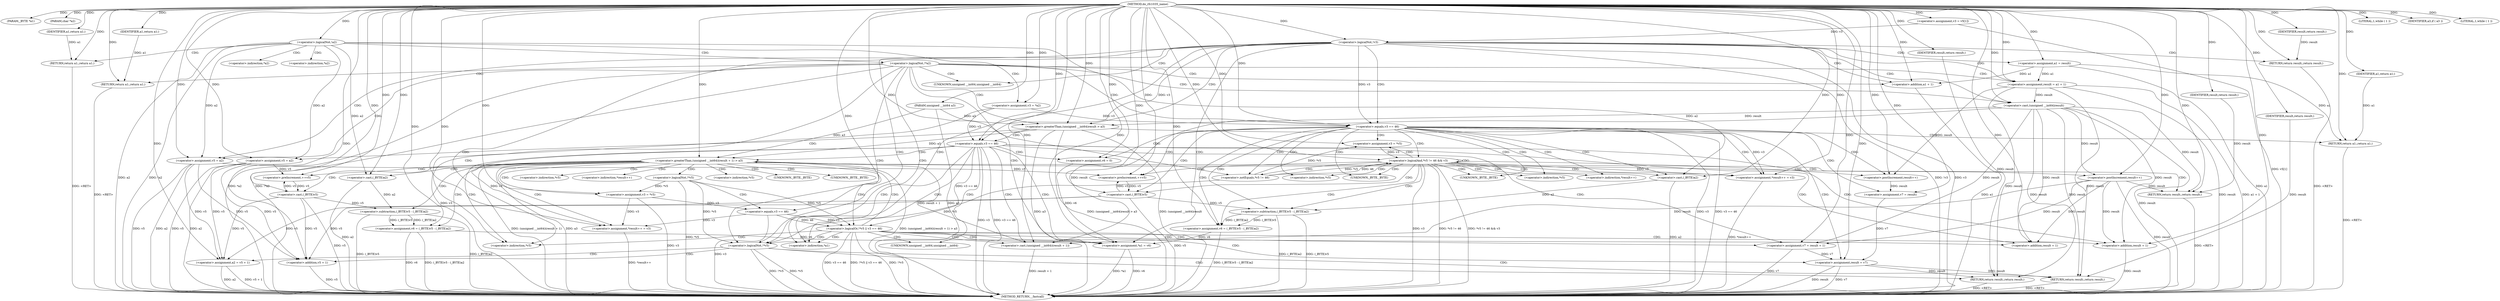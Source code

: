 digraph do_rfc1035_name {  
"1000106" [label = "(METHOD,do_rfc1035_name)" ]
"1000284" [label = "(METHOD_RETURN,__fastcall)" ]
"1000107" [label = "(PARAM,_BYTE *a1)" ]
"1000108" [label = "(PARAM,char *a2)" ]
"1000109" [label = "(PARAM,unsigned __int64 a3)" ]
"1000117" [label = "(<operator>.logicalNot,!a2)" ]
"1000119" [label = "(RETURN,return a1;,return a1;)" ]
"1000120" [label = "(IDENTIFIER,a1,return a1;)" ]
"1000121" [label = "(<operator>.assignment,v3 = *a2)" ]
"1000126" [label = "(<operator>.logicalNot,!*a2)" ]
"1000129" [label = "(RETURN,return a1;,return a1;)" ]
"1000130" [label = "(IDENTIFIER,a1,return a1;)" ]
"1000132" [label = "(LITERAL,1,while ( 1 ))" ]
"1000134" [label = "(<operator>.assignment,result = a1 + 1)" ]
"1000136" [label = "(<operator>.addition,a1 + 1)" ]
"1000140" [label = "(IDENTIFIER,a3,if ( a3 ))" ]
"1000142" [label = "(<operator>.assignment,v5 = a2)" ]
"1000146" [label = "(<operator>.equals,v3 == 46)" ]
"1000152" [label = "(<operator>.preIncrement,++v5)" ]
"1000154" [label = "(<operator>.assignment,*result++ = v3)" ]
"1000156" [label = "(<operator>.postIncrement,result++)" ]
"1000159" [label = "(<operator>.assignment,v3 = *v5)" ]
"1000163" [label = "(<operator>.assignment,v6 = (_BYTE)v5 - (_BYTE)a2)" ]
"1000165" [label = "(<operator>.subtraction,(_BYTE)v5 - (_BYTE)a2)" ]
"1000166" [label = "(<operator>.cast,(_BYTE)v5)" ]
"1000169" [label = "(<operator>.cast,(_BYTE)a2)" ]
"1000172" [label = "(<operator>.logicalAnd,*v5 != 46 && v3)" ]
"1000173" [label = "(<operator>.notEquals,*v5 != 46)" ]
"1000178" [label = "(<operator>.assignment,v7 = result)" ]
"1000182" [label = "(<operator>.assignment,result = v7)" ]
"1000186" [label = "(<operator>.assignment,*a1 = v6)" ]
"1000191" [label = "(<operator>.logicalNot,!*v5)" ]
"1000194" [label = "(RETURN,return result;,return result;)" ]
"1000195" [label = "(IDENTIFIER,result,return result;)" ]
"1000196" [label = "(<operator>.assignment,a2 = v5 + 1)" ]
"1000198" [label = "(<operator>.addition,v5 + 1)" ]
"1000201" [label = "(RETURN,return result;,return result;)" ]
"1000202" [label = "(IDENTIFIER,result,return result;)" ]
"1000203" [label = "(<operator>.assignment,v3 = v5[1])" ]
"1000209" [label = "(<operator>.logicalNot,!v3)" ]
"1000211" [label = "(RETURN,return result;,return result;)" ]
"1000212" [label = "(IDENTIFIER,result,return result;)" ]
"1000213" [label = "(<operator>.assignment,a1 = result)" ]
"1000217" [label = "(<operator>.greaterThan,(unsigned __int64)result > a3)" ]
"1000218" [label = "(<operator>.cast,(unsigned __int64)result)" ]
"1000222" [label = "(RETURN,return a1;,return a1;)" ]
"1000223" [label = "(IDENTIFIER,a1,return a1;)" ]
"1000224" [label = "(<operator>.assignment,v5 = a2)" ]
"1000228" [label = "(<operator>.equals,v3 == 46)" ]
"1000233" [label = "(<operator>.assignment,v6 = 0)" ]
"1000238" [label = "(LITERAL,1,while ( 1 ))" ]
"1000240" [label = "(<operator>.assignment,v7 = result + 1)" ]
"1000242" [label = "(<operator>.addition,result + 1)" ]
"1000246" [label = "(<operator>.greaterThan,(unsigned __int64)(result + 1) > a3)" ]
"1000247" [label = "(<operator>.cast,(unsigned __int64)(result + 1))" ]
"1000249" [label = "(<operator>.addition,result + 1)" ]
"1000253" [label = "(RETURN,return result;,return result;)" ]
"1000254" [label = "(IDENTIFIER,result,return result;)" ]
"1000255" [label = "(<operator>.preIncrement,++v5)" ]
"1000257" [label = "(<operator>.assignment,*result++ = v3)" ]
"1000259" [label = "(<operator>.postIncrement,result++)" ]
"1000262" [label = "(<operator>.assignment,v3 = *v5)" ]
"1000266" [label = "(<operator>.assignment,v6 = (_BYTE)v5 - (_BYTE)a2)" ]
"1000268" [label = "(<operator>.subtraction,(_BYTE)v5 - (_BYTE)a2)" ]
"1000269" [label = "(<operator>.cast,(_BYTE)v5)" ]
"1000272" [label = "(<operator>.cast,(_BYTE)a2)" ]
"1000276" [label = "(<operator>.logicalOr,!*v5 || v3 == 46)" ]
"1000277" [label = "(<operator>.logicalNot,!*v5)" ]
"1000280" [label = "(<operator>.equals,v3 == 46)" ]
"1000123" [label = "(<operator>.indirection,*a2)" ]
"1000127" [label = "(<operator>.indirection,*a2)" ]
"1000155" [label = "(<operator>.indirection,*result++)" ]
"1000161" [label = "(<operator>.indirection,*v5)" ]
"1000167" [label = "(UNKNOWN,_BYTE,_BYTE)" ]
"1000170" [label = "(UNKNOWN,_BYTE,_BYTE)" ]
"1000174" [label = "(<operator>.indirection,*v5)" ]
"1000187" [label = "(<operator>.indirection,*a1)" ]
"1000192" [label = "(<operator>.indirection,*v5)" ]
"1000219" [label = "(UNKNOWN,unsigned __int64,unsigned __int64)" ]
"1000248" [label = "(UNKNOWN,unsigned __int64,unsigned __int64)" ]
"1000258" [label = "(<operator>.indirection,*result++)" ]
"1000264" [label = "(<operator>.indirection,*v5)" ]
"1000270" [label = "(UNKNOWN,_BYTE,_BYTE)" ]
"1000273" [label = "(UNKNOWN,_BYTE,_BYTE)" ]
"1000278" [label = "(<operator>.indirection,*v5)" ]
  "1000211" -> "1000284"  [ label = "DDG: <RET>"] 
  "1000119" -> "1000284"  [ label = "DDG: <RET>"] 
  "1000259" -> "1000284"  [ label = "DDG: result"] 
  "1000213" -> "1000284"  [ label = "DDG: a1"] 
  "1000247" -> "1000284"  [ label = "DDG: result + 1"] 
  "1000196" -> "1000284"  [ label = "DDG: v5 + 1"] 
  "1000277" -> "1000284"  [ label = "DDG: *v5"] 
  "1000142" -> "1000284"  [ label = "DDG: a2"] 
  "1000134" -> "1000284"  [ label = "DDG: a1 + 1"] 
  "1000266" -> "1000284"  [ label = "DDG: v6"] 
  "1000217" -> "1000284"  [ label = "DDG: (unsigned __int64)result"] 
  "1000142" -> "1000284"  [ label = "DDG: v5"] 
  "1000203" -> "1000284"  [ label = "DDG: v5[1]"] 
  "1000191" -> "1000284"  [ label = "DDG: !*v5"] 
  "1000117" -> "1000284"  [ label = "DDG: !a2"] 
  "1000198" -> "1000284"  [ label = "DDG: v5"] 
  "1000126" -> "1000284"  [ label = "DDG: *a2"] 
  "1000109" -> "1000284"  [ label = "DDG: a3"] 
  "1000186" -> "1000284"  [ label = "DDG: v6"] 
  "1000165" -> "1000284"  [ label = "DDG: (_BYTE)v5"] 
  "1000268" -> "1000284"  [ label = "DDG: (_BYTE)v5"] 
  "1000117" -> "1000284"  [ label = "DDG: a2"] 
  "1000121" -> "1000284"  [ label = "DDG: v3"] 
  "1000257" -> "1000284"  [ label = "DDG: *result++"] 
  "1000182" -> "1000284"  [ label = "DDG: v7"] 
  "1000246" -> "1000284"  [ label = "DDG: (unsigned __int64)(result + 1) > a3"] 
  "1000217" -> "1000284"  [ label = "DDG: (unsigned __int64)result > a3"] 
  "1000228" -> "1000284"  [ label = "DDG: v3"] 
  "1000217" -> "1000284"  [ label = "DDG: a3"] 
  "1000218" -> "1000284"  [ label = "DDG: result"] 
  "1000268" -> "1000284"  [ label = "DDG: (_BYTE)a2"] 
  "1000272" -> "1000284"  [ label = "DDG: a2"] 
  "1000136" -> "1000284"  [ label = "DDG: a1"] 
  "1000224" -> "1000284"  [ label = "DDG: a2"] 
  "1000240" -> "1000284"  [ label = "DDG: v7"] 
  "1000249" -> "1000284"  [ label = "DDG: result"] 
  "1000266" -> "1000284"  [ label = "DDG: (_BYTE)v5 - (_BYTE)a2"] 
  "1000182" -> "1000284"  [ label = "DDG: result"] 
  "1000146" -> "1000284"  [ label = "DDG: v3"] 
  "1000154" -> "1000284"  [ label = "DDG: *result++"] 
  "1000246" -> "1000284"  [ label = "DDG: (unsigned __int64)(result + 1)"] 
  "1000276" -> "1000284"  [ label = "DDG: !*v5"] 
  "1000269" -> "1000284"  [ label = "DDG: v5"] 
  "1000262" -> "1000284"  [ label = "DDG: v3"] 
  "1000246" -> "1000284"  [ label = "DDG: a3"] 
  "1000224" -> "1000284"  [ label = "DDG: v5"] 
  "1000209" -> "1000284"  [ label = "DDG: !v3"] 
  "1000169" -> "1000284"  [ label = "DDG: a2"] 
  "1000280" -> "1000284"  [ label = "DDG: v3"] 
  "1000134" -> "1000284"  [ label = "DDG: result"] 
  "1000126" -> "1000284"  [ label = "DDG: !*a2"] 
  "1000191" -> "1000284"  [ label = "DDG: *v5"] 
  "1000276" -> "1000284"  [ label = "DDG: v3 == 46"] 
  "1000186" -> "1000284"  [ label = "DDG: *a1"] 
  "1000228" -> "1000284"  [ label = "DDG: v3 == 46"] 
  "1000172" -> "1000284"  [ label = "DDG: v3"] 
  "1000165" -> "1000284"  [ label = "DDG: (_BYTE)a2"] 
  "1000172" -> "1000284"  [ label = "DDG: *v5 != 46"] 
  "1000209" -> "1000284"  [ label = "DDG: v3"] 
  "1000276" -> "1000284"  [ label = "DDG: !*v5 || v3 == 46"] 
  "1000172" -> "1000284"  [ label = "DDG: *v5 != 46 && v3"] 
  "1000196" -> "1000284"  [ label = "DDG: a2"] 
  "1000146" -> "1000284"  [ label = "DDG: v3 == 46"] 
  "1000166" -> "1000284"  [ label = "DDG: v5"] 
  "1000163" -> "1000284"  [ label = "DDG: (_BYTE)v5 - (_BYTE)a2"] 
  "1000253" -> "1000284"  [ label = "DDG: <RET>"] 
  "1000201" -> "1000284"  [ label = "DDG: <RET>"] 
  "1000194" -> "1000284"  [ label = "DDG: <RET>"] 
  "1000129" -> "1000284"  [ label = "DDG: <RET>"] 
  "1000222" -> "1000284"  [ label = "DDG: <RET>"] 
  "1000106" -> "1000107"  [ label = "DDG: "] 
  "1000106" -> "1000108"  [ label = "DDG: "] 
  "1000106" -> "1000109"  [ label = "DDG: "] 
  "1000106" -> "1000117"  [ label = "DDG: "] 
  "1000120" -> "1000119"  [ label = "DDG: a1"] 
  "1000106" -> "1000119"  [ label = "DDG: "] 
  "1000106" -> "1000120"  [ label = "DDG: "] 
  "1000106" -> "1000121"  [ label = "DDG: "] 
  "1000130" -> "1000129"  [ label = "DDG: a1"] 
  "1000106" -> "1000129"  [ label = "DDG: "] 
  "1000106" -> "1000130"  [ label = "DDG: "] 
  "1000106" -> "1000132"  [ label = "DDG: "] 
  "1000213" -> "1000134"  [ label = "DDG: a1"] 
  "1000106" -> "1000134"  [ label = "DDG: "] 
  "1000213" -> "1000136"  [ label = "DDG: a1"] 
  "1000106" -> "1000136"  [ label = "DDG: "] 
  "1000106" -> "1000140"  [ label = "DDG: "] 
  "1000117" -> "1000142"  [ label = "DDG: a2"] 
  "1000106" -> "1000142"  [ label = "DDG: "] 
  "1000121" -> "1000146"  [ label = "DDG: v3"] 
  "1000209" -> "1000146"  [ label = "DDG: v3"] 
  "1000106" -> "1000146"  [ label = "DDG: "] 
  "1000142" -> "1000152"  [ label = "DDG: v5"] 
  "1000166" -> "1000152"  [ label = "DDG: v5"] 
  "1000106" -> "1000152"  [ label = "DDG: "] 
  "1000146" -> "1000154"  [ label = "DDG: v3"] 
  "1000172" -> "1000154"  [ label = "DDG: v3"] 
  "1000106" -> "1000154"  [ label = "DDG: "] 
  "1000134" -> "1000156"  [ label = "DDG: result"] 
  "1000106" -> "1000156"  [ label = "DDG: "] 
  "1000173" -> "1000159"  [ label = "DDG: *v5"] 
  "1000106" -> "1000159"  [ label = "DDG: "] 
  "1000165" -> "1000163"  [ label = "DDG: (_BYTE)v5"] 
  "1000165" -> "1000163"  [ label = "DDG: (_BYTE)a2"] 
  "1000106" -> "1000163"  [ label = "DDG: "] 
  "1000166" -> "1000165"  [ label = "DDG: v5"] 
  "1000152" -> "1000166"  [ label = "DDG: v5"] 
  "1000106" -> "1000166"  [ label = "DDG: "] 
  "1000169" -> "1000165"  [ label = "DDG: a2"] 
  "1000106" -> "1000169"  [ label = "DDG: "] 
  "1000117" -> "1000169"  [ label = "DDG: a2"] 
  "1000173" -> "1000172"  [ label = "DDG: *v5"] 
  "1000173" -> "1000172"  [ label = "DDG: 46"] 
  "1000106" -> "1000173"  [ label = "DDG: "] 
  "1000159" -> "1000172"  [ label = "DDG: v3"] 
  "1000106" -> "1000172"  [ label = "DDG: "] 
  "1000156" -> "1000178"  [ label = "DDG: result"] 
  "1000106" -> "1000178"  [ label = "DDG: "] 
  "1000240" -> "1000182"  [ label = "DDG: v7"] 
  "1000178" -> "1000182"  [ label = "DDG: v7"] 
  "1000106" -> "1000182"  [ label = "DDG: "] 
  "1000163" -> "1000186"  [ label = "DDG: v6"] 
  "1000266" -> "1000186"  [ label = "DDG: v6"] 
  "1000233" -> "1000186"  [ label = "DDG: v6"] 
  "1000106" -> "1000186"  [ label = "DDG: "] 
  "1000173" -> "1000191"  [ label = "DDG: *v5"] 
  "1000277" -> "1000191"  [ label = "DDG: *v5"] 
  "1000195" -> "1000194"  [ label = "DDG: result"] 
  "1000218" -> "1000194"  [ label = "DDG: result"] 
  "1000182" -> "1000194"  [ label = "DDG: result"] 
  "1000134" -> "1000194"  [ label = "DDG: result"] 
  "1000106" -> "1000195"  [ label = "DDG: "] 
  "1000142" -> "1000196"  [ label = "DDG: v5"] 
  "1000269" -> "1000196"  [ label = "DDG: v5"] 
  "1000224" -> "1000196"  [ label = "DDG: v5"] 
  "1000166" -> "1000196"  [ label = "DDG: v5"] 
  "1000106" -> "1000196"  [ label = "DDG: "] 
  "1000142" -> "1000198"  [ label = "DDG: v5"] 
  "1000269" -> "1000198"  [ label = "DDG: v5"] 
  "1000224" -> "1000198"  [ label = "DDG: v5"] 
  "1000166" -> "1000198"  [ label = "DDG: v5"] 
  "1000106" -> "1000198"  [ label = "DDG: "] 
  "1000202" -> "1000201"  [ label = "DDG: result"] 
  "1000218" -> "1000201"  [ label = "DDG: result"] 
  "1000182" -> "1000201"  [ label = "DDG: result"] 
  "1000134" -> "1000201"  [ label = "DDG: result"] 
  "1000106" -> "1000202"  [ label = "DDG: "] 
  "1000106" -> "1000203"  [ label = "DDG: "] 
  "1000203" -> "1000209"  [ label = "DDG: v3"] 
  "1000106" -> "1000209"  [ label = "DDG: "] 
  "1000212" -> "1000211"  [ label = "DDG: result"] 
  "1000106" -> "1000211"  [ label = "DDG: "] 
  "1000106" -> "1000212"  [ label = "DDG: "] 
  "1000106" -> "1000213"  [ label = "DDG: "] 
  "1000218" -> "1000217"  [ label = "DDG: result"] 
  "1000134" -> "1000218"  [ label = "DDG: result"] 
  "1000106" -> "1000218"  [ label = "DDG: "] 
  "1000109" -> "1000217"  [ label = "DDG: a3"] 
  "1000106" -> "1000217"  [ label = "DDG: "] 
  "1000223" -> "1000222"  [ label = "DDG: a1"] 
  "1000213" -> "1000222"  [ label = "DDG: a1"] 
  "1000106" -> "1000222"  [ label = "DDG: "] 
  "1000106" -> "1000223"  [ label = "DDG: "] 
  "1000117" -> "1000224"  [ label = "DDG: a2"] 
  "1000106" -> "1000224"  [ label = "DDG: "] 
  "1000121" -> "1000228"  [ label = "DDG: v3"] 
  "1000209" -> "1000228"  [ label = "DDG: v3"] 
  "1000106" -> "1000228"  [ label = "DDG: "] 
  "1000106" -> "1000233"  [ label = "DDG: "] 
  "1000106" -> "1000238"  [ label = "DDG: "] 
  "1000259" -> "1000240"  [ label = "DDG: result"] 
  "1000218" -> "1000240"  [ label = "DDG: result"] 
  "1000106" -> "1000240"  [ label = "DDG: "] 
  "1000259" -> "1000242"  [ label = "DDG: result"] 
  "1000218" -> "1000242"  [ label = "DDG: result"] 
  "1000106" -> "1000242"  [ label = "DDG: "] 
  "1000247" -> "1000246"  [ label = "DDG: result + 1"] 
  "1000106" -> "1000247"  [ label = "DDG: "] 
  "1000259" -> "1000247"  [ label = "DDG: result"] 
  "1000218" -> "1000247"  [ label = "DDG: result"] 
  "1000106" -> "1000249"  [ label = "DDG: "] 
  "1000259" -> "1000249"  [ label = "DDG: result"] 
  "1000218" -> "1000249"  [ label = "DDG: result"] 
  "1000217" -> "1000246"  [ label = "DDG: a3"] 
  "1000109" -> "1000246"  [ label = "DDG: a3"] 
  "1000106" -> "1000246"  [ label = "DDG: "] 
  "1000254" -> "1000253"  [ label = "DDG: result"] 
  "1000106" -> "1000253"  [ label = "DDG: "] 
  "1000259" -> "1000253"  [ label = "DDG: result"] 
  "1000218" -> "1000253"  [ label = "DDG: result"] 
  "1000106" -> "1000254"  [ label = "DDG: "] 
  "1000269" -> "1000255"  [ label = "DDG: v5"] 
  "1000224" -> "1000255"  [ label = "DDG: v5"] 
  "1000106" -> "1000255"  [ label = "DDG: "] 
  "1000228" -> "1000257"  [ label = "DDG: v3"] 
  "1000262" -> "1000257"  [ label = "DDG: v3"] 
  "1000280" -> "1000257"  [ label = "DDG: v3"] 
  "1000106" -> "1000257"  [ label = "DDG: "] 
  "1000106" -> "1000259"  [ label = "DDG: "] 
  "1000218" -> "1000259"  [ label = "DDG: result"] 
  "1000277" -> "1000262"  [ label = "DDG: *v5"] 
  "1000106" -> "1000262"  [ label = "DDG: "] 
  "1000268" -> "1000266"  [ label = "DDG: (_BYTE)v5"] 
  "1000268" -> "1000266"  [ label = "DDG: (_BYTE)a2"] 
  "1000106" -> "1000266"  [ label = "DDG: "] 
  "1000269" -> "1000268"  [ label = "DDG: v5"] 
  "1000255" -> "1000269"  [ label = "DDG: v5"] 
  "1000106" -> "1000269"  [ label = "DDG: "] 
  "1000272" -> "1000268"  [ label = "DDG: a2"] 
  "1000106" -> "1000272"  [ label = "DDG: "] 
  "1000117" -> "1000272"  [ label = "DDG: a2"] 
  "1000277" -> "1000276"  [ label = "DDG: *v5"] 
  "1000280" -> "1000276"  [ label = "DDG: v3"] 
  "1000280" -> "1000276"  [ label = "DDG: 46"] 
  "1000228" -> "1000276"  [ label = "DDG: v3 == 46"] 
  "1000262" -> "1000280"  [ label = "DDG: v3"] 
  "1000106" -> "1000280"  [ label = "DDG: "] 
  "1000117" -> "1000127"  [ label = "CDG: "] 
  "1000117" -> "1000126"  [ label = "CDG: "] 
  "1000117" -> "1000123"  [ label = "CDG: "] 
  "1000117" -> "1000121"  [ label = "CDG: "] 
  "1000117" -> "1000119"  [ label = "CDG: "] 
  "1000126" -> "1000129"  [ label = "CDG: "] 
  "1000126" -> "1000219"  [ label = "CDG: "] 
  "1000126" -> "1000218"  [ label = "CDG: "] 
  "1000126" -> "1000217"  [ label = "CDG: "] 
  "1000126" -> "1000136"  [ label = "CDG: "] 
  "1000126" -> "1000134"  [ label = "CDG: "] 
  "1000126" -> "1000192"  [ label = "CDG: "] 
  "1000126" -> "1000191"  [ label = "CDG: "] 
  "1000126" -> "1000187"  [ label = "CDG: "] 
  "1000126" -> "1000186"  [ label = "CDG: "] 
  "1000126" -> "1000142"  [ label = "CDG: "] 
  "1000126" -> "1000146"  [ label = "CDG: "] 
  "1000146" -> "1000174"  [ label = "CDG: "] 
  "1000146" -> "1000173"  [ label = "CDG: "] 
  "1000146" -> "1000172"  [ label = "CDG: "] 
  "1000146" -> "1000170"  [ label = "CDG: "] 
  "1000146" -> "1000169"  [ label = "CDG: "] 
  "1000146" -> "1000167"  [ label = "CDG: "] 
  "1000146" -> "1000166"  [ label = "CDG: "] 
  "1000146" -> "1000165"  [ label = "CDG: "] 
  "1000146" -> "1000163"  [ label = "CDG: "] 
  "1000146" -> "1000161"  [ label = "CDG: "] 
  "1000146" -> "1000182"  [ label = "CDG: "] 
  "1000146" -> "1000178"  [ label = "CDG: "] 
  "1000146" -> "1000233"  [ label = "CDG: "] 
  "1000146" -> "1000159"  [ label = "CDG: "] 
  "1000146" -> "1000156"  [ label = "CDG: "] 
  "1000146" -> "1000155"  [ label = "CDG: "] 
  "1000146" -> "1000154"  [ label = "CDG: "] 
  "1000146" -> "1000152"  [ label = "CDG: "] 
  "1000172" -> "1000174"  [ label = "CDG: "] 
  "1000172" -> "1000173"  [ label = "CDG: "] 
  "1000172" -> "1000172"  [ label = "CDG: "] 
  "1000172" -> "1000170"  [ label = "CDG: "] 
  "1000172" -> "1000169"  [ label = "CDG: "] 
  "1000172" -> "1000167"  [ label = "CDG: "] 
  "1000172" -> "1000166"  [ label = "CDG: "] 
  "1000172" -> "1000165"  [ label = "CDG: "] 
  "1000172" -> "1000163"  [ label = "CDG: "] 
  "1000172" -> "1000161"  [ label = "CDG: "] 
  "1000172" -> "1000159"  [ label = "CDG: "] 
  "1000172" -> "1000156"  [ label = "CDG: "] 
  "1000172" -> "1000155"  [ label = "CDG: "] 
  "1000172" -> "1000154"  [ label = "CDG: "] 
  "1000172" -> "1000152"  [ label = "CDG: "] 
  "1000191" -> "1000201"  [ label = "CDG: "] 
  "1000191" -> "1000198"  [ label = "CDG: "] 
  "1000191" -> "1000196"  [ label = "CDG: "] 
  "1000191" -> "1000194"  [ label = "CDG: "] 
  "1000209" -> "1000213"  [ label = "CDG: "] 
  "1000209" -> "1000211"  [ label = "CDG: "] 
  "1000209" -> "1000219"  [ label = "CDG: "] 
  "1000209" -> "1000218"  [ label = "CDG: "] 
  "1000209" -> "1000217"  [ label = "CDG: "] 
  "1000209" -> "1000136"  [ label = "CDG: "] 
  "1000209" -> "1000134"  [ label = "CDG: "] 
  "1000209" -> "1000192"  [ label = "CDG: "] 
  "1000209" -> "1000191"  [ label = "CDG: "] 
  "1000209" -> "1000187"  [ label = "CDG: "] 
  "1000209" -> "1000186"  [ label = "CDG: "] 
  "1000209" -> "1000142"  [ label = "CDG: "] 
  "1000209" -> "1000146"  [ label = "CDG: "] 
  "1000217" -> "1000224"  [ label = "CDG: "] 
  "1000217" -> "1000222"  [ label = "CDG: "] 
  "1000217" -> "1000228"  [ label = "CDG: "] 
  "1000228" -> "1000192"  [ label = "CDG: "] 
  "1000228" -> "1000191"  [ label = "CDG: "] 
  "1000228" -> "1000187"  [ label = "CDG: "] 
  "1000228" -> "1000186"  [ label = "CDG: "] 
  "1000228" -> "1000233"  [ label = "CDG: "] 
  "1000228" -> "1000240"  [ label = "CDG: "] 
  "1000228" -> "1000249"  [ label = "CDG: "] 
  "1000228" -> "1000248"  [ label = "CDG: "] 
  "1000228" -> "1000247"  [ label = "CDG: "] 
  "1000228" -> "1000246"  [ label = "CDG: "] 
  "1000228" -> "1000242"  [ label = "CDG: "] 
  "1000246" -> "1000255"  [ label = "CDG: "] 
  "1000246" -> "1000253"  [ label = "CDG: "] 
  "1000246" -> "1000272"  [ label = "CDG: "] 
  "1000246" -> "1000270"  [ label = "CDG: "] 
  "1000246" -> "1000269"  [ label = "CDG: "] 
  "1000246" -> "1000268"  [ label = "CDG: "] 
  "1000246" -> "1000266"  [ label = "CDG: "] 
  "1000246" -> "1000264"  [ label = "CDG: "] 
  "1000246" -> "1000262"  [ label = "CDG: "] 
  "1000246" -> "1000259"  [ label = "CDG: "] 
  "1000246" -> "1000258"  [ label = "CDG: "] 
  "1000246" -> "1000257"  [ label = "CDG: "] 
  "1000246" -> "1000278"  [ label = "CDG: "] 
  "1000246" -> "1000277"  [ label = "CDG: "] 
  "1000246" -> "1000276"  [ label = "CDG: "] 
  "1000246" -> "1000273"  [ label = "CDG: "] 
  "1000276" -> "1000192"  [ label = "CDG: "] 
  "1000276" -> "1000191"  [ label = "CDG: "] 
  "1000276" -> "1000187"  [ label = "CDG: "] 
  "1000276" -> "1000186"  [ label = "CDG: "] 
  "1000276" -> "1000182"  [ label = "CDG: "] 
  "1000276" -> "1000240"  [ label = "CDG: "] 
  "1000276" -> "1000249"  [ label = "CDG: "] 
  "1000276" -> "1000248"  [ label = "CDG: "] 
  "1000276" -> "1000247"  [ label = "CDG: "] 
  "1000276" -> "1000246"  [ label = "CDG: "] 
  "1000276" -> "1000242"  [ label = "CDG: "] 
  "1000277" -> "1000280"  [ label = "CDG: "] 
}
